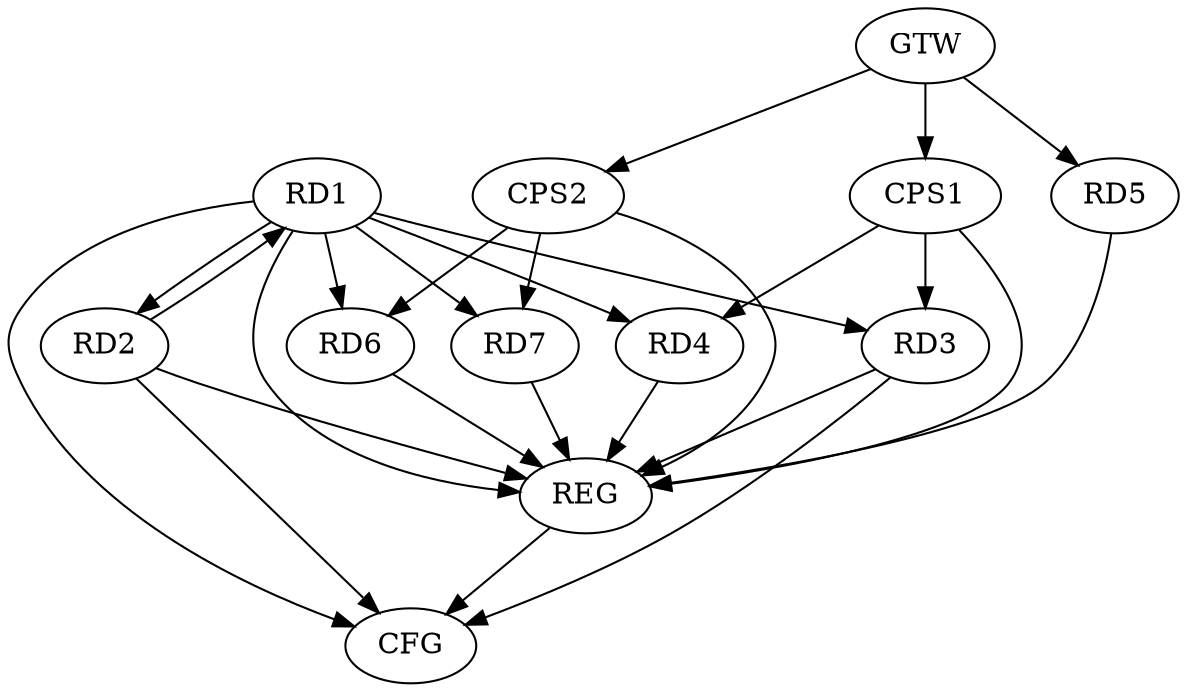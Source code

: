 strict digraph G {
  RD1 [ label="RD1" ];
  RD2 [ label="RD2" ];
  RD3 [ label="RD3" ];
  RD4 [ label="RD4" ];
  RD5 [ label="RD5" ];
  RD6 [ label="RD6" ];
  RD7 [ label="RD7" ];
  CPS1 [ label="CPS1" ];
  CPS2 [ label="CPS2" ];
  GTW [ label="GTW" ];
  REG [ label="REG" ];
  CFG [ label="CFG" ];
  RD2 -> RD1;
  RD1 -> RD3;
  RD1 -> RD7;
  CPS1 -> RD3;
  CPS1 -> RD4;
  CPS2 -> RD6;
  CPS2 -> RD7;
  GTW -> RD5;
  GTW -> CPS1;
  GTW -> CPS2;
  RD1 -> REG;
  RD2 -> REG;
  RD3 -> REG;
  RD4 -> REG;
  RD5 -> REG;
  RD6 -> REG;
  RD7 -> REG;
  CPS1 -> REG;
  CPS2 -> REG;
  RD1 -> CFG;
  RD2 -> CFG;
  RD3 -> CFG;
  REG -> CFG;
  RD1 -> RD2;
  RD1 -> RD6;
  RD1 -> RD4;
}
